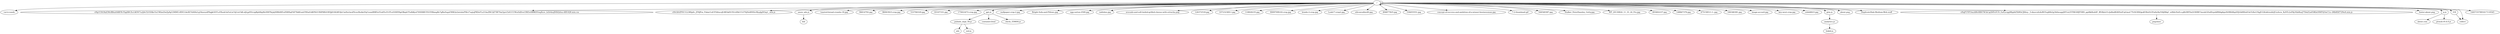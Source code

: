 strict digraph G {
ratio=compress;
concentrate=true;
"/" -> "/";
"/" -> "var=ccauds";
"/" -> "eNp1UltOAzEMvBBoz0ARFR-FIigH8CZu1iKNV7a3j9sT2O5HkvYnUWbieDwZp9p53MMUrRNUtAeXETdAShi1g54nexzdP6qjkGEFLsVXsob3nEwLxC4j1reCkK-xfjLjpNVrcigRjdAXgMsNMTXyJqNIRlhWExZH8NqF0Z78d6LmhT9SwEdKP82UIXIP8R2OXYJjD1KQfESJcCmHu2woZSvnvRxAdcPgUeomB9B5uY2u6Yx-PcVY-sOOIHY6gOBqdrT5ufbKyzl76NHflfCFIG5Y8bmgBz7gBwSsgsEWKQz2mtnbzPMct7uqtqPRDeFLu51ksZRCQZ7IB7Sm5prsTz61UUWwSdDveCRX5sSB8KSVwgXczv_b2Ir4xoJVftlQrlsu-AXV-lQ9.min.css";
"/" -> "eNrLKtZPSU1LLM0p0c_JTNJPzs_Pzkwt1slCFS4tyczJLMEikZiUX1riHhCCLI7DjNz8lNSivMyqIgDOayt_.min.js";
"/" -> "amzn_ads.js";
"/" -> "toasted-bread-crumbs-18.jpg";
"/" -> "96614702.jpg";
"/" -> "86063923-crop.jpg";
"/" -> "533766329.jpg";
"/" -> "83107331.jpg";
"/" -> "175822472-crop.jpg";
"/" -> "gpt.js";
"amzn_ads.js" -> "bid";
"/" -> "wallpaper-crop-2.jpg";
"/" -> "Bright-Sofa-and-Pillows.jpg";
"/" -> "egg-carton-2500.jpg";
"/" -> "radishes.jpg";
"/" -> "avocado-and-soft-boiled-grilled-cheese-with-sriracha.png";
"/" -> "126372518.jpg";
"/" -> "107232369-1.jpg";
"/" -> "118826235.jpg";
"/" -> "00097099-02-crop.jpg";
"/" -> "braids-2-crop.jpg";
"/" -> "Look17-crop2.jpg";
"/" -> "siliconvalley40.jpg";
"/" -> "494877825.jpg";
"/" -> "536455551.jpg";
"/" -> "concept-of-success-and-ambition-of-a-winner-businessman.jpg";
"/" -> "7-2-thumbnail.gif";
"/" -> "544540387.jpg";
"/" -> "Stalker_PeterDazeley_Getty.jpg";
"/" -> "WP_20130824_11_33_24_Pro.jpg";
"/" -> "493602237.jpg";
"/" -> "148847370.jpg";
"/" -> "475158511-1-.jpg";
"/" -> "166346381.jpg";
"/" -> "image-accueil.jpg";
"/" -> "key-west-crop.jpg";
"/" -> "stdid4623.jpg";
"/" -> "gtm.js";
"/" -> "about.png";
"/" -> "DuplicateSlab-Medium-Web.woff";
"/" -> "eNqFUVFOwzAMvRBS78CkCqQNPnYCN_EaFycujgMbp6dTkWhCJX4sy-_5-dmecufxAoWtYxq66b2g3h6mugqDFGuLFlTMGHfJT5RN_gqt8kf4uh0F_BYtByb31vJnBodB2KNuIUqGmoC7YrSGXXQpoK5RsZrGPw6eI4yYt8jIMgC_wMdvNoD-z-gRrDRTIuQ19HRF3xeubGZxdDcprkRMdg6guNt9RlAXqtZZjGkM9shFdzTzXet1NpJULRck4rxsbIrJUxrbcw_XzNTc2oFKyVhbRzxJ7TbhZ2a05fKbtNWPQOwC1n--iMb8DZ729wA.min.js";
"/" -> "footer-about.png";
"gpt.js" -> "pubads_impl_58.js";
"gpt.js" -> "container.html";
"gpt.js" -> "check_359604.js";
"gtm.js" -> "analytics.js";
"/" -> "p.js";
"eNqFUVFOwzAMvRBS78CkCqQNPnYCN_EaFycujgMbp6dTkWhCJX4sy-_5-dmecufxAoWtYxq66b2g3h6mugqDFGuLFlTMGHfJT5RN_gqt8kf4uh0F_BYtByb31vJnBodB2KNuIUqGmoC7YrSGXXQpoK5RsZrGPw6eI4yYt8jIMgC_wMdvNoD-z-gRrDRTIuQ19HRF3xeubGZxdDcprkRMdg6guNt9RlAXqtZZjGkM9shFdzTzXet1NpJULRck4rxsbIrJUxrbcw_XzNTc2oFKyVhbRzxJ7TbhZ2a05fKbtNWPQOwC1n--iMb8DZ729wA.min.js" -> "png;base";
"analytics.js" -> "linkid.js";
"pubads_impl_58.js" -> "ads";
"p.js" -> "about.com";
"0 B" -> "collect";
"/" -> "collect";
"0 B" -> "collect";
"/" -> "collect";
"/" -> "collect";
"/" -> "collect";
"/" -> "collect";
"/" -> "collect";
"/" -> "14457257891617110545";
"pubads_impl_58.js" -> "osd.js";
"0 B" -> "collect";
"p.js" -> "ptrack-v0.4.0.js";
"/" -> "/";
"/" -> "0 B";
}
